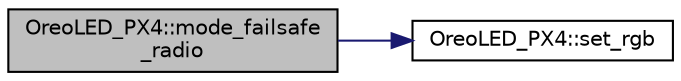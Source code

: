 digraph "OreoLED_PX4::mode_failsafe_radio"
{
 // INTERACTIVE_SVG=YES
  edge [fontname="Helvetica",fontsize="10",labelfontname="Helvetica",labelfontsize="10"];
  node [fontname="Helvetica",fontsize="10",shape=record];
  rankdir="LR";
  Node1 [label="OreoLED_PX4::mode_failsafe\l_radio",height=0.2,width=0.4,color="black", fillcolor="grey75", style="filled", fontcolor="black"];
  Node1 -> Node2 [color="midnightblue",fontsize="10",style="solid",fontname="Helvetica"];
  Node2 [label="OreoLED_PX4::set_rgb",height=0.2,width=0.4,color="black", fillcolor="white", style="filled",URL="$classOreoLED__PX4.html#ac79742b697403772ab712adeff362b23"];
}
